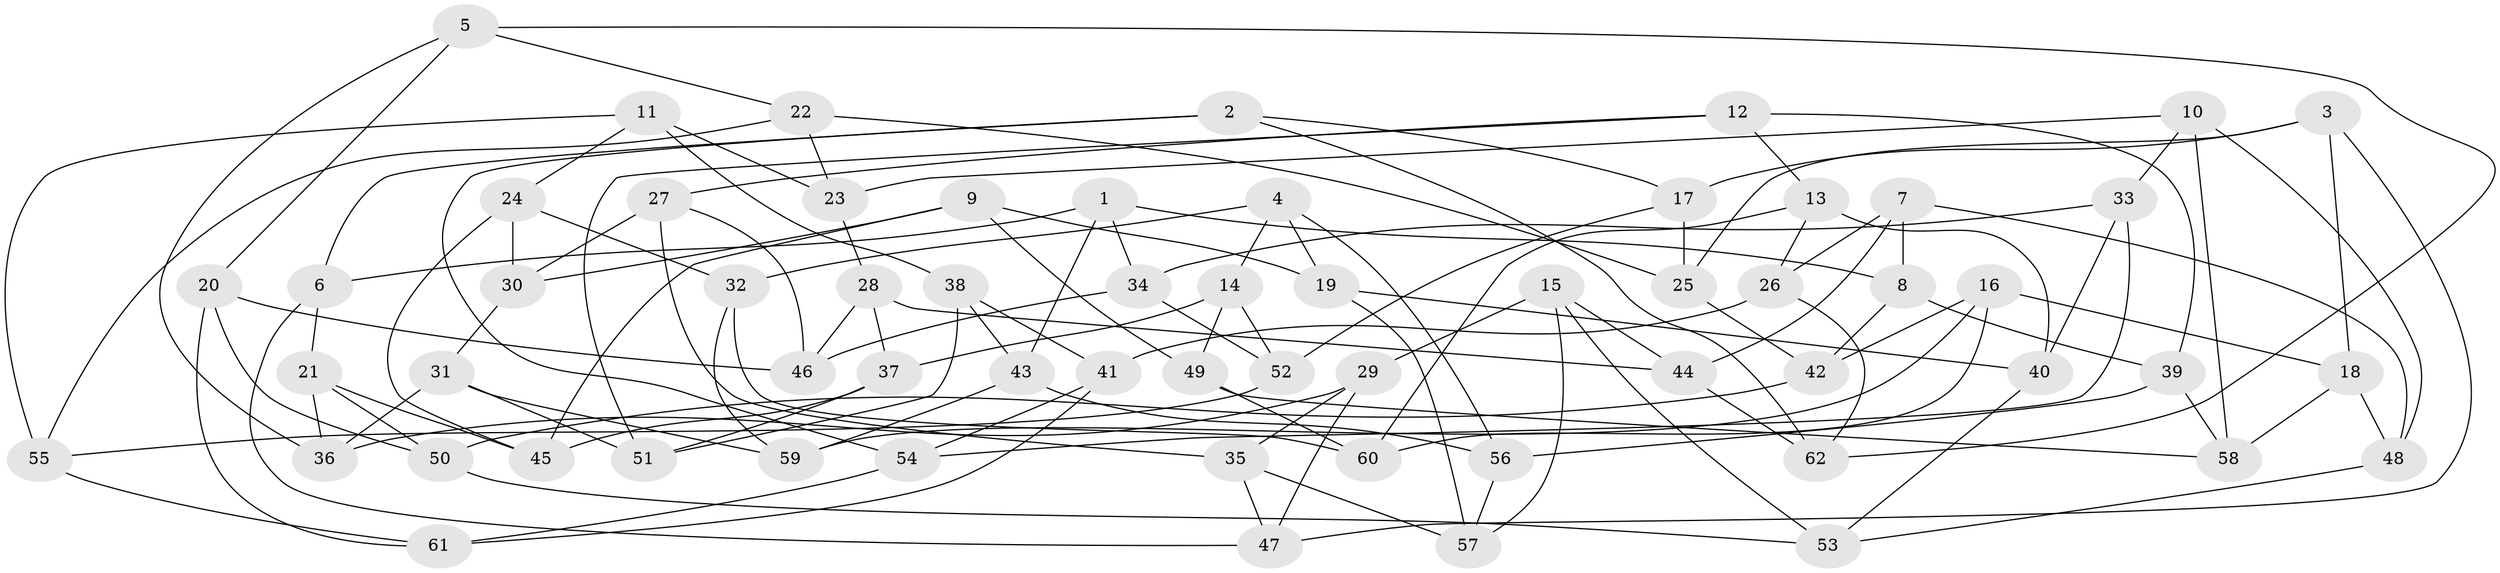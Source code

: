 // Generated by graph-tools (version 1.1) at 2025/16/03/09/25 04:16:28]
// undirected, 62 vertices, 124 edges
graph export_dot {
graph [start="1"]
  node [color=gray90,style=filled];
  1;
  2;
  3;
  4;
  5;
  6;
  7;
  8;
  9;
  10;
  11;
  12;
  13;
  14;
  15;
  16;
  17;
  18;
  19;
  20;
  21;
  22;
  23;
  24;
  25;
  26;
  27;
  28;
  29;
  30;
  31;
  32;
  33;
  34;
  35;
  36;
  37;
  38;
  39;
  40;
  41;
  42;
  43;
  44;
  45;
  46;
  47;
  48;
  49;
  50;
  51;
  52;
  53;
  54;
  55;
  56;
  57;
  58;
  59;
  60;
  61;
  62;
  1 -- 34;
  1 -- 43;
  1 -- 6;
  1 -- 8;
  2 -- 17;
  2 -- 6;
  2 -- 62;
  2 -- 54;
  3 -- 25;
  3 -- 18;
  3 -- 17;
  3 -- 47;
  4 -- 14;
  4 -- 19;
  4 -- 32;
  4 -- 56;
  5 -- 36;
  5 -- 20;
  5 -- 22;
  5 -- 62;
  6 -- 47;
  6 -- 21;
  7 -- 26;
  7 -- 8;
  7 -- 48;
  7 -- 44;
  8 -- 42;
  8 -- 39;
  9 -- 45;
  9 -- 30;
  9 -- 19;
  9 -- 49;
  10 -- 48;
  10 -- 58;
  10 -- 33;
  10 -- 23;
  11 -- 24;
  11 -- 38;
  11 -- 55;
  11 -- 23;
  12 -- 27;
  12 -- 51;
  12 -- 39;
  12 -- 13;
  13 -- 60;
  13 -- 26;
  13 -- 40;
  14 -- 49;
  14 -- 52;
  14 -- 37;
  15 -- 44;
  15 -- 53;
  15 -- 29;
  15 -- 57;
  16 -- 60;
  16 -- 42;
  16 -- 18;
  16 -- 59;
  17 -- 25;
  17 -- 52;
  18 -- 48;
  18 -- 58;
  19 -- 40;
  19 -- 57;
  20 -- 61;
  20 -- 50;
  20 -- 46;
  21 -- 45;
  21 -- 36;
  21 -- 50;
  22 -- 23;
  22 -- 25;
  22 -- 55;
  23 -- 28;
  24 -- 32;
  24 -- 45;
  24 -- 30;
  25 -- 42;
  26 -- 62;
  26 -- 41;
  27 -- 30;
  27 -- 35;
  27 -- 46;
  28 -- 37;
  28 -- 46;
  28 -- 44;
  29 -- 47;
  29 -- 35;
  29 -- 36;
  30 -- 31;
  31 -- 36;
  31 -- 59;
  31 -- 51;
  32 -- 59;
  32 -- 60;
  33 -- 34;
  33 -- 54;
  33 -- 40;
  34 -- 46;
  34 -- 52;
  35 -- 47;
  35 -- 57;
  37 -- 51;
  37 -- 45;
  38 -- 43;
  38 -- 51;
  38 -- 41;
  39 -- 56;
  39 -- 58;
  40 -- 53;
  41 -- 54;
  41 -- 61;
  42 -- 50;
  43 -- 56;
  43 -- 59;
  44 -- 62;
  48 -- 53;
  49 -- 58;
  49 -- 60;
  50 -- 53;
  52 -- 55;
  54 -- 61;
  55 -- 61;
  56 -- 57;
}
